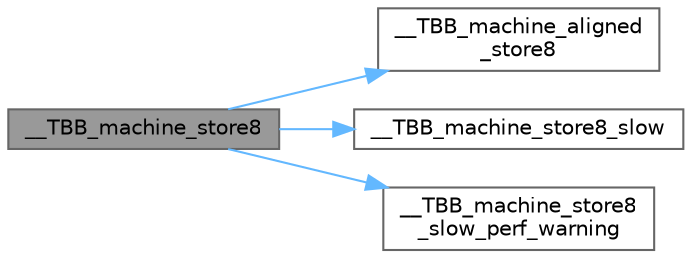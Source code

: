 digraph "__TBB_machine_store8"
{
 // LATEX_PDF_SIZE
  bgcolor="transparent";
  edge [fontname=Helvetica,fontsize=10,labelfontname=Helvetica,labelfontsize=10];
  node [fontname=Helvetica,fontsize=10,shape=box,height=0.2,width=0.4];
  rankdir="LR";
  Node1 [id="Node000001",label="__TBB_machine_store8",height=0.2,width=0.4,color="gray40", fillcolor="grey60", style="filled", fontcolor="black",tooltip=" "];
  Node1 -> Node2 [id="edge1_Node000001_Node000002",color="steelblue1",style="solid",tooltip=" "];
  Node2 [id="Node000002",label="__TBB_machine_aligned\l_store8",height=0.2,width=0.4,color="grey40", fillcolor="white", style="filled",URL="$linux__ia32_8h.html#a78ec45e623f7572edda26b59a83e38ae",tooltip=" "];
  Node1 -> Node3 [id="edge2_Node000001_Node000003",color="steelblue1",style="solid",tooltip=" "];
  Node3 [id="Node000003",label="__TBB_machine_store8_slow",height=0.2,width=0.4,color="grey40", fillcolor="white", style="filled",URL="$linux__ia32_8h.html#a07cc5b170eef7c9cc319f64552ac9815",tooltip="Handles misaligned 8-byte store"];
  Node1 -> Node4 [id="edge3_Node000001_Node000004",color="steelblue1",style="solid",tooltip=" "];
  Node4 [id="Node000004",label="__TBB_machine_store8\l_slow_perf_warning",height=0.2,width=0.4,color="grey40", fillcolor="white", style="filled",URL="$linux__ia32_8h.html#a0fb35f23504db9a9dfc287d8007e368f",tooltip=" "];
}
